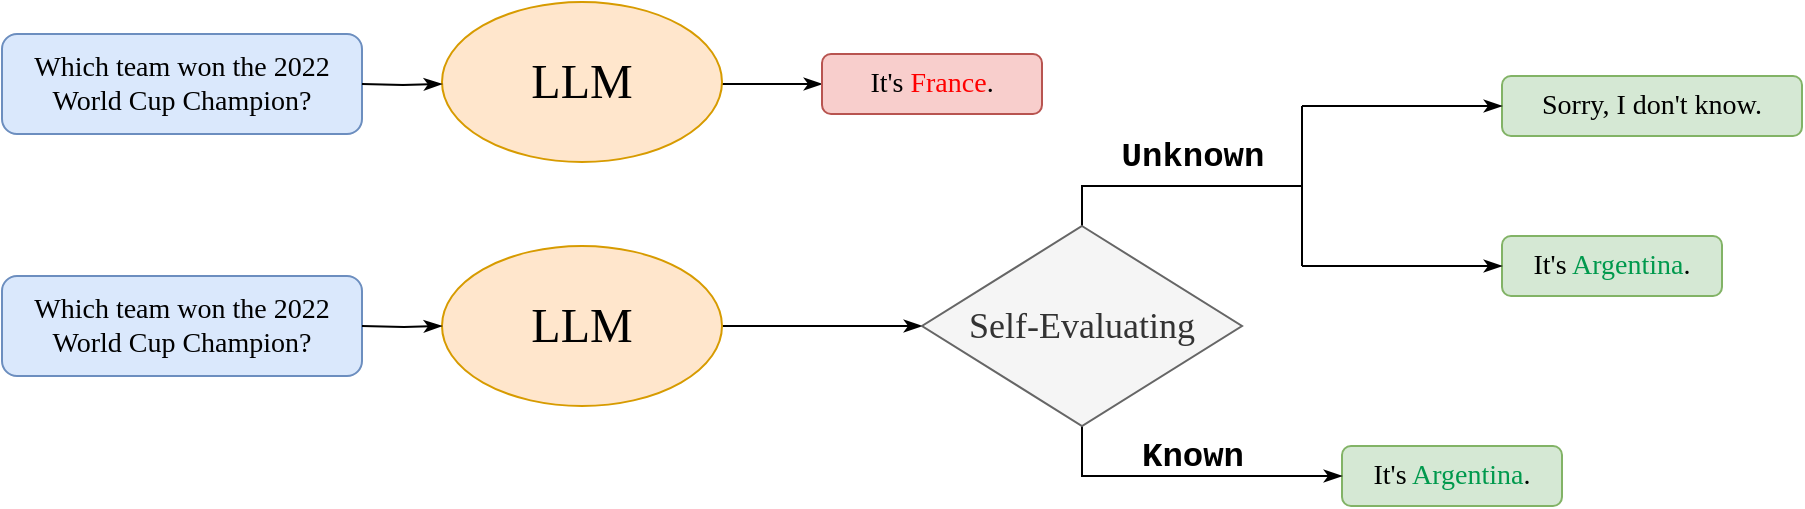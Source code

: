 <mxfile version="21.6.6" type="github">
  <diagram name="Page-1" id="zHaGTPVrvm6le7piVSbh">
    <mxGraphModel dx="1908" dy="1284" grid="1" gridSize="10" guides="1" tooltips="1" connect="1" arrows="1" fold="1" page="1" pageScale="1" pageWidth="850" pageHeight="1100" math="0" shadow="0">
      <root>
        <mxCell id="0" />
        <mxCell id="1" parent="0" />
        <mxCell id="4PZmwttRJsgLrQOweq5--2" value="&lt;font style=&quot;font-size: 14px;&quot; face=&quot;Georgia&quot;&gt;Which team won the 2022 World Cup Champion?&lt;/font&gt;" style="rounded=1;whiteSpace=wrap;html=1;fillColor=#dae8fc;strokeColor=#6c8ebf;" vertex="1" parent="1">
          <mxGeometry x="280" y="142" width="180" height="50" as="geometry" />
        </mxCell>
        <mxCell id="4PZmwttRJsgLrQOweq5--3" style="edgeStyle=orthogonalEdgeStyle;rounded=0;orthogonalLoop=1;jettySize=auto;html=1;exitX=1;exitY=0.5;exitDx=0;exitDy=0;endArrow=classicThin;endFill=1;" edge="1" parent="1">
          <mxGeometry relative="1" as="geometry">
            <mxPoint x="640" y="167.0" as="sourcePoint" />
            <mxPoint x="690" y="167" as="targetPoint" />
          </mxGeometry>
        </mxCell>
        <mxCell id="4PZmwttRJsgLrQOweq5--4" value="&lt;font face=&quot;Georgia&quot; style=&quot;&quot;&gt;&lt;font style=&quot;font-size: 24px;&quot;&gt;LLM&lt;/font&gt;&lt;br&gt;&lt;/font&gt;" style="ellipse;whiteSpace=wrap;html=1;fillColor=#ffe6cc;strokeColor=#d79b00;" vertex="1" parent="1">
          <mxGeometry x="500" y="126" width="140" height="80" as="geometry" />
        </mxCell>
        <mxCell id="4PZmwttRJsgLrQOweq5--5" style="edgeStyle=orthogonalEdgeStyle;rounded=0;orthogonalLoop=1;jettySize=auto;html=1;exitX=1;exitY=0.5;exitDx=0;exitDy=0;entryX=0;entryY=0.5;entryDx=0;entryDy=0;endArrow=classicThin;endFill=1;" edge="1" parent="1">
          <mxGeometry relative="1" as="geometry">
            <mxPoint x="460" y="167" as="sourcePoint" />
            <mxPoint x="500" y="167.0" as="targetPoint" />
          </mxGeometry>
        </mxCell>
        <mxCell id="4PZmwttRJsgLrQOweq5--16" value="&lt;font style=&quot;font-size: 14px;&quot; face=&quot;Georgia&quot;&gt;It&#39;s &lt;font color=&quot;#ff0000&quot;&gt;France&lt;/font&gt;.&lt;/font&gt;" style="rounded=1;whiteSpace=wrap;html=1;fillColor=#f8cecc;strokeColor=#b85450;" vertex="1" parent="1">
          <mxGeometry x="690" y="152" width="110" height="30" as="geometry" />
        </mxCell>
        <mxCell id="4PZmwttRJsgLrQOweq5--18" value="&lt;font style=&quot;font-size: 14px;&quot; face=&quot;Georgia&quot;&gt;Which team won the 2022 World Cup Champion?&lt;/font&gt;" style="rounded=1;whiteSpace=wrap;html=1;fillColor=#dae8fc;strokeColor=#6c8ebf;" vertex="1" parent="1">
          <mxGeometry x="280" y="263" width="180" height="50" as="geometry" />
        </mxCell>
        <mxCell id="4PZmwttRJsgLrQOweq5--19" style="edgeStyle=orthogonalEdgeStyle;rounded=0;orthogonalLoop=1;jettySize=auto;html=1;exitX=1;exitY=0.5;exitDx=0;exitDy=0;endArrow=classicThin;endFill=1;entryX=0;entryY=0.5;entryDx=0;entryDy=0;" edge="1" parent="1" source="4PZmwttRJsgLrQOweq5--20" target="4PZmwttRJsgLrQOweq5--23">
          <mxGeometry relative="1" as="geometry">
            <mxPoint x="690" y="288" as="targetPoint" />
          </mxGeometry>
        </mxCell>
        <mxCell id="4PZmwttRJsgLrQOweq5--20" value="&lt;font face=&quot;Georgia&quot; style=&quot;&quot;&gt;&lt;font style=&quot;font-size: 24px;&quot;&gt;LLM&lt;/font&gt;&lt;br&gt;&lt;/font&gt;" style="ellipse;whiteSpace=wrap;html=1;fillColor=#ffe6cc;strokeColor=#d79b00;" vertex="1" parent="1">
          <mxGeometry x="500" y="248" width="140" height="80" as="geometry" />
        </mxCell>
        <mxCell id="4PZmwttRJsgLrQOweq5--21" style="edgeStyle=orthogonalEdgeStyle;rounded=0;orthogonalLoop=1;jettySize=auto;html=1;exitX=1;exitY=0.5;exitDx=0;exitDy=0;entryX=0;entryY=0.5;entryDx=0;entryDy=0;endArrow=classicThin;endFill=1;" edge="1" parent="1" target="4PZmwttRJsgLrQOweq5--20">
          <mxGeometry relative="1" as="geometry">
            <mxPoint x="460" y="288" as="sourcePoint" />
          </mxGeometry>
        </mxCell>
        <mxCell id="4PZmwttRJsgLrQOweq5--22" value="&lt;font style=&quot;font-size: 14px;&quot; face=&quot;Georgia&quot;&gt;It&#39;s &lt;font color=&quot;#00994d&quot;&gt;Argentina&lt;/font&gt;.&lt;/font&gt;" style="rounded=1;whiteSpace=wrap;html=1;fillColor=#d5e8d4;strokeColor=#82b366;" vertex="1" parent="1">
          <mxGeometry x="950" y="348" width="110" height="30" as="geometry" />
        </mxCell>
        <mxCell id="4PZmwttRJsgLrQOweq5--25" style="edgeStyle=orthogonalEdgeStyle;rounded=0;orthogonalLoop=1;jettySize=auto;html=1;exitX=0.5;exitY=1;exitDx=0;exitDy=0;entryX=0;entryY=0.5;entryDx=0;entryDy=0;endArrow=classicThin;endFill=1;" edge="1" parent="1" source="4PZmwttRJsgLrQOweq5--23" target="4PZmwttRJsgLrQOweq5--22">
          <mxGeometry relative="1" as="geometry" />
        </mxCell>
        <mxCell id="4PZmwttRJsgLrQOweq5--26" style="edgeStyle=orthogonalEdgeStyle;rounded=0;orthogonalLoop=1;jettySize=auto;html=1;exitX=0.5;exitY=0;exitDx=0;exitDy=0;endArrow=none;endFill=0;" edge="1" parent="1" source="4PZmwttRJsgLrQOweq5--23">
          <mxGeometry relative="1" as="geometry">
            <mxPoint x="930" y="218" as="targetPoint" />
            <Array as="points">
              <mxPoint x="820" y="218" />
              <mxPoint x="930" y="218" />
            </Array>
          </mxGeometry>
        </mxCell>
        <mxCell id="4PZmwttRJsgLrQOweq5--23" value="&lt;font face=&quot;Georgia&quot; style=&quot;font-size: 18px;&quot;&gt;Self-Evaluating&lt;/font&gt;" style="rhombus;whiteSpace=wrap;html=1;fillColor=#f5f5f5;fontColor=#333333;strokeColor=#666666;" vertex="1" parent="1">
          <mxGeometry x="740" y="238" width="160" height="100" as="geometry" />
        </mxCell>
        <mxCell id="4PZmwttRJsgLrQOweq5--27" value="&lt;font style=&quot;font-size: 14px;&quot; face=&quot;Georgia&quot;&gt;It&#39;s &lt;font color=&quot;#00994d&quot;&gt;Argentina&lt;/font&gt;.&lt;/font&gt;" style="rounded=1;whiteSpace=wrap;html=1;fillColor=#d5e8d4;strokeColor=#82b366;" vertex="1" parent="1">
          <mxGeometry x="1030" y="243" width="110" height="30" as="geometry" />
        </mxCell>
        <mxCell id="4PZmwttRJsgLrQOweq5--29" value="&lt;font face=&quot;Courier New&quot; style=&quot;font-size: 17px;&quot;&gt;&lt;b style=&quot;font-size: 17px;&quot;&gt;Unknown&lt;/b&gt;&lt;/font&gt;" style="text;html=1;align=center;verticalAlign=middle;resizable=0;points=[];autosize=1;strokeColor=none;fillColor=none;fontColor=#000000;fontSize=17;" vertex="1" parent="1">
          <mxGeometry x="830" y="188" width="90" height="30" as="geometry" />
        </mxCell>
        <mxCell id="4PZmwttRJsgLrQOweq5--30" value="&lt;font face=&quot;Courier New&quot; style=&quot;font-size: 17px;&quot;&gt;&lt;b style=&quot;font-size: 17px;&quot;&gt;Known&lt;/b&gt;&lt;/font&gt;" style="text;html=1;align=center;verticalAlign=middle;resizable=0;points=[];autosize=1;strokeColor=none;fillColor=none;fontColor=#000000;fontSize=17;" vertex="1" parent="1">
          <mxGeometry x="840" y="338" width="70" height="30" as="geometry" />
        </mxCell>
        <mxCell id="4PZmwttRJsgLrQOweq5--31" value="" style="endArrow=none;html=1;rounded=0;" edge="1" parent="1">
          <mxGeometry width="50" height="50" relative="1" as="geometry">
            <mxPoint x="930" y="258" as="sourcePoint" />
            <mxPoint x="930" y="178" as="targetPoint" />
          </mxGeometry>
        </mxCell>
        <mxCell id="4PZmwttRJsgLrQOweq5--32" value="" style="endArrow=classicThin;html=1;rounded=0;endFill=1;" edge="1" parent="1">
          <mxGeometry width="50" height="50" relative="1" as="geometry">
            <mxPoint x="930" y="258" as="sourcePoint" />
            <mxPoint x="1030" y="258" as="targetPoint" />
          </mxGeometry>
        </mxCell>
        <mxCell id="4PZmwttRJsgLrQOweq5--33" value="&lt;font face=&quot;Georgia&quot;&gt;&lt;span style=&quot;font-size: 14px;&quot;&gt;Sorry, I don&#39;t know.&lt;/span&gt;&lt;/font&gt;" style="rounded=1;whiteSpace=wrap;html=1;fillColor=#d5e8d4;strokeColor=#82b366;" vertex="1" parent="1">
          <mxGeometry x="1030" y="163" width="150" height="30" as="geometry" />
        </mxCell>
        <mxCell id="4PZmwttRJsgLrQOweq5--34" value="" style="endArrow=classicThin;html=1;rounded=0;endFill=1;" edge="1" parent="1">
          <mxGeometry width="50" height="50" relative="1" as="geometry">
            <mxPoint x="930" y="178" as="sourcePoint" />
            <mxPoint x="1030" y="178" as="targetPoint" />
          </mxGeometry>
        </mxCell>
      </root>
    </mxGraphModel>
  </diagram>
</mxfile>
